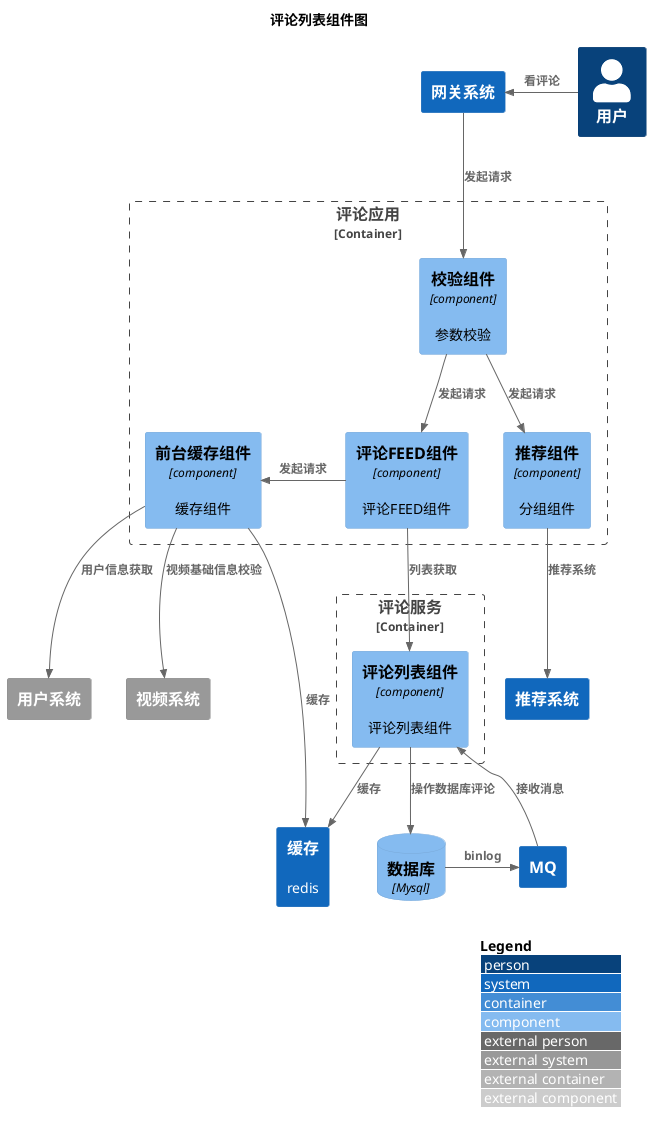 @startuml
!include <C4/C4_Component>
LAYOUT_WITH_LEGEND()

title 评论列表组件图

Person(user, "用户")
System(gateway,"网关系统")
Rel_L(user, gateway, "看评论")

Container_Boundary(commentFacade, "评论应用"){
   Component(checkComponent, "校验组件", "component", "参数校验")
   Component(recComponent, "推荐组件", "component", "分组组件")
   Component(listFacadeComponent, "评论FEED组件", "component", "评论FEED组件")
   Component(facadeCacheComponent, "前台缓存组件", "component", "缓存组件")
   Rel(checkComponent, listFacadeComponent, "发起请求")
   Rel(checkComponent, recComponent, "发起请求")
   Rel_L(listFacadeComponent, facadeCacheComponent, "发起请求")
}
Container_Boundary(commentService, "评论服务"){
   Component(listComponent, "评论列表组件", "component", "评论列表组件")
}
System_Ext(userSystem,"用户系统")
System_Ext(videoSystem,"视频系统")
System(tpp,"推荐系统")
System(rocketmq,"MQ")
System(redis,"缓存","redis")
ComponentDb(db, "数据库", "Mysql")

Rel(gateway, checkComponent, "发起请求")
Rel(listFacadeComponent,listComponent, "列表获取")
Rel(facadeCacheComponent,videoSystem, "视频基础信息校验")
Rel(facadeCacheComponent,userSystem, "用户信息获取")
Rel(facadeCacheComponent,redis, "缓存")

Rel(recComponent,tpp, "推荐系统")

Rel(listComponent,db, "操作数据库评论")
Rel(listComponent,redis, "缓存")
Rel_R(db,rocketmq, "binlog")
Rel_U(rocketmq,listComponent, "接收消息")
@enduml